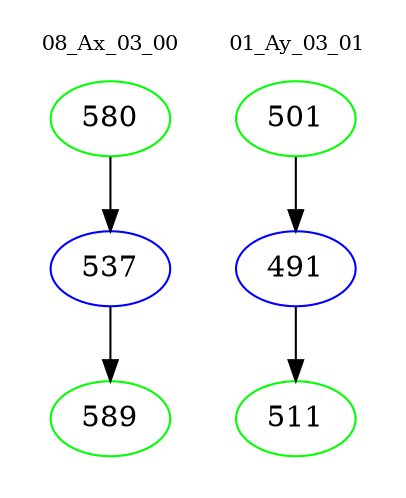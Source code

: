 digraph{
subgraph cluster_0 {
color = white
label = "08_Ax_03_00";
fontsize=10;
T0_580 [label="580", color="green"]
T0_580 -> T0_537 [color="black"]
T0_537 [label="537", color="blue"]
T0_537 -> T0_589 [color="black"]
T0_589 [label="589", color="green"]
}
subgraph cluster_1 {
color = white
label = "01_Ay_03_01";
fontsize=10;
T1_501 [label="501", color="green"]
T1_501 -> T1_491 [color="black"]
T1_491 [label="491", color="blue"]
T1_491 -> T1_511 [color="black"]
T1_511 [label="511", color="green"]
}
}
